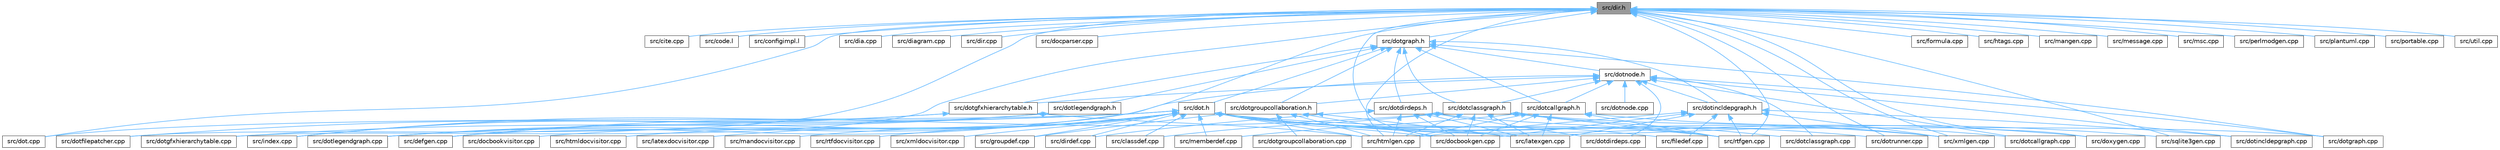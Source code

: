 digraph "src/dir.h"
{
 // INTERACTIVE_SVG=YES
 // LATEX_PDF_SIZE
  bgcolor="transparent";
  edge [fontname=Helvetica,fontsize=10,labelfontname=Helvetica,labelfontsize=10];
  node [fontname=Helvetica,fontsize=10,shape=box,height=0.2,width=0.4];
  Node1 [id="Node000001",label="src/dir.h",height=0.2,width=0.4,color="gray40", fillcolor="grey60", style="filled", fontcolor="black",tooltip=" "];
  Node1 -> Node2 [id="edge1_Node000001_Node000002",dir="back",color="steelblue1",style="solid",tooltip=" "];
  Node2 [id="Node000002",label="src/cite.cpp",height=0.2,width=0.4,color="grey40", fillcolor="white", style="filled",URL="$d5/d0b/cite_8cpp.html",tooltip=" "];
  Node1 -> Node3 [id="edge2_Node000001_Node000003",dir="back",color="steelblue1",style="solid",tooltip=" "];
  Node3 [id="Node000003",label="src/code.l",height=0.2,width=0.4,color="grey40", fillcolor="white", style="filled",URL="$da/d1f/code_8l.html",tooltip=" "];
  Node1 -> Node4 [id="edge3_Node000001_Node000004",dir="back",color="steelblue1",style="solid",tooltip=" "];
  Node4 [id="Node000004",label="src/configimpl.l",height=0.2,width=0.4,color="grey40", fillcolor="white", style="filled",URL="$d9/de3/configimpl_8l.html",tooltip=" "];
  Node1 -> Node5 [id="edge4_Node000001_Node000005",dir="back",color="steelblue1",style="solid",tooltip=" "];
  Node5 [id="Node000005",label="src/defgen.cpp",height=0.2,width=0.4,color="grey40", fillcolor="white", style="filled",URL="$d3/d17/defgen_8cpp.html",tooltip=" "];
  Node1 -> Node6 [id="edge5_Node000001_Node000006",dir="back",color="steelblue1",style="solid",tooltip=" "];
  Node6 [id="Node000006",label="src/dia.cpp",height=0.2,width=0.4,color="grey40", fillcolor="white", style="filled",URL="$d1/df5/dia_8cpp.html",tooltip=" "];
  Node1 -> Node7 [id="edge6_Node000001_Node000007",dir="back",color="steelblue1",style="solid",tooltip=" "];
  Node7 [id="Node000007",label="src/diagram.cpp",height=0.2,width=0.4,color="grey40", fillcolor="white", style="filled",URL="$da/d0d/diagram_8cpp.html",tooltip=" "];
  Node1 -> Node8 [id="edge7_Node000001_Node000008",dir="back",color="steelblue1",style="solid",tooltip=" "];
  Node8 [id="Node000008",label="src/dir.cpp",height=0.2,width=0.4,color="grey40", fillcolor="white", style="filled",URL="$d3/d48/dir_8cpp.html",tooltip=" "];
  Node1 -> Node9 [id="edge8_Node000001_Node000009",dir="back",color="steelblue1",style="solid",tooltip=" "];
  Node9 [id="Node000009",label="src/docbookgen.cpp",height=0.2,width=0.4,color="grey40", fillcolor="white", style="filled",URL="$d8/d29/docbookgen_8cpp.html",tooltip=" "];
  Node1 -> Node10 [id="edge9_Node000001_Node000010",dir="back",color="steelblue1",style="solid",tooltip=" "];
  Node10 [id="Node000010",label="src/docparser.cpp",height=0.2,width=0.4,color="grey40", fillcolor="white", style="filled",URL="$da/d17/docparser_8cpp.html",tooltip=" "];
  Node1 -> Node11 [id="edge10_Node000001_Node000011",dir="back",color="steelblue1",style="solid",tooltip=" "];
  Node11 [id="Node000011",label="src/dot.cpp",height=0.2,width=0.4,color="grey40", fillcolor="white", style="filled",URL="$de/daa/dot_8cpp.html",tooltip=" "];
  Node1 -> Node12 [id="edge11_Node000001_Node000012",dir="back",color="steelblue1",style="solid",tooltip=" "];
  Node12 [id="Node000012",label="src/dotfilepatcher.cpp",height=0.2,width=0.4,color="grey40", fillcolor="white", style="filled",URL="$d9/d92/dotfilepatcher_8cpp.html",tooltip=" "];
  Node1 -> Node13 [id="edge12_Node000001_Node000013",dir="back",color="steelblue1",style="solid",tooltip=" "];
  Node13 [id="Node000013",label="src/dotgfxhierarchytable.cpp",height=0.2,width=0.4,color="grey40", fillcolor="white", style="filled",URL="$d4/d09/dotgfxhierarchytable_8cpp.html",tooltip=" "];
  Node1 -> Node14 [id="edge13_Node000001_Node000014",dir="back",color="steelblue1",style="solid",tooltip=" "];
  Node14 [id="Node000014",label="src/dotgraph.h",height=0.2,width=0.4,color="grey40", fillcolor="white", style="filled",URL="$d0/daa/dotgraph_8h.html",tooltip=" "];
  Node14 -> Node15 [id="edge14_Node000014_Node000015",dir="back",color="steelblue1",style="solid",tooltip=" "];
  Node15 [id="Node000015",label="src/dot.h",height=0.2,width=0.4,color="grey40", fillcolor="white", style="filled",URL="$d6/d4a/dot_8h.html",tooltip=" "];
  Node15 -> Node16 [id="edge15_Node000015_Node000016",dir="back",color="steelblue1",style="solid",tooltip=" "];
  Node16 [id="Node000016",label="src/classdef.cpp",height=0.2,width=0.4,color="grey40", fillcolor="white", style="filled",URL="$de/d89/classdef_8cpp.html",tooltip=" "];
  Node15 -> Node5 [id="edge16_Node000015_Node000005",dir="back",color="steelblue1",style="solid",tooltip=" "];
  Node15 -> Node17 [id="edge17_Node000015_Node000017",dir="back",color="steelblue1",style="solid",tooltip=" "];
  Node17 [id="Node000017",label="src/dirdef.cpp",height=0.2,width=0.4,color="grey40", fillcolor="white", style="filled",URL="$d8/d52/dirdef_8cpp.html",tooltip=" "];
  Node15 -> Node9 [id="edge18_Node000015_Node000009",dir="back",color="steelblue1",style="solid",tooltip=" "];
  Node15 -> Node18 [id="edge19_Node000015_Node000018",dir="back",color="steelblue1",style="solid",tooltip=" "];
  Node18 [id="Node000018",label="src/docbookvisitor.cpp",height=0.2,width=0.4,color="grey40", fillcolor="white", style="filled",URL="$dc/d05/docbookvisitor_8cpp.html",tooltip=" "];
  Node15 -> Node11 [id="edge20_Node000015_Node000011",dir="back",color="steelblue1",style="solid",tooltip=" "];
  Node15 -> Node12 [id="edge21_Node000015_Node000012",dir="back",color="steelblue1",style="solid",tooltip=" "];
  Node15 -> Node19 [id="edge22_Node000015_Node000019",dir="back",color="steelblue1",style="solid",tooltip=" "];
  Node19 [id="Node000019",label="src/dotgraph.cpp",height=0.2,width=0.4,color="grey40", fillcolor="white", style="filled",URL="$de/d45/dotgraph_8cpp.html",tooltip=" "];
  Node15 -> Node20 [id="edge23_Node000015_Node000020",dir="back",color="steelblue1",style="solid",tooltip=" "];
  Node20 [id="Node000020",label="src/dotlegendgraph.cpp",height=0.2,width=0.4,color="grey40", fillcolor="white", style="filled",URL="$d4/d33/dotlegendgraph_8cpp.html",tooltip=" "];
  Node15 -> Node21 [id="edge24_Node000015_Node000021",dir="back",color="steelblue1",style="solid",tooltip=" "];
  Node21 [id="Node000021",label="src/dotrunner.cpp",height=0.2,width=0.4,color="grey40", fillcolor="white", style="filled",URL="$d1/dfe/dotrunner_8cpp.html",tooltip=" "];
  Node15 -> Node22 [id="edge25_Node000015_Node000022",dir="back",color="steelblue1",style="solid",tooltip=" "];
  Node22 [id="Node000022",label="src/doxygen.cpp",height=0.2,width=0.4,color="grey40", fillcolor="white", style="filled",URL="$dc/d98/doxygen_8cpp.html",tooltip=" "];
  Node15 -> Node23 [id="edge26_Node000015_Node000023",dir="back",color="steelblue1",style="solid",tooltip=" "];
  Node23 [id="Node000023",label="src/filedef.cpp",height=0.2,width=0.4,color="grey40", fillcolor="white", style="filled",URL="$d6/ddc/filedef_8cpp.html",tooltip=" "];
  Node15 -> Node24 [id="edge27_Node000015_Node000024",dir="back",color="steelblue1",style="solid",tooltip=" "];
  Node24 [id="Node000024",label="src/groupdef.cpp",height=0.2,width=0.4,color="grey40", fillcolor="white", style="filled",URL="$d6/d42/groupdef_8cpp.html",tooltip=" "];
  Node15 -> Node25 [id="edge28_Node000015_Node000025",dir="back",color="steelblue1",style="solid",tooltip=" "];
  Node25 [id="Node000025",label="src/htmldocvisitor.cpp",height=0.2,width=0.4,color="grey40", fillcolor="white", style="filled",URL="$da/db0/htmldocvisitor_8cpp.html",tooltip=" "];
  Node15 -> Node26 [id="edge29_Node000015_Node000026",dir="back",color="steelblue1",style="solid",tooltip=" "];
  Node26 [id="Node000026",label="src/htmlgen.cpp",height=0.2,width=0.4,color="grey40", fillcolor="white", style="filled",URL="$d8/d6e/htmlgen_8cpp.html",tooltip=" "];
  Node15 -> Node27 [id="edge30_Node000015_Node000027",dir="back",color="steelblue1",style="solid",tooltip=" "];
  Node27 [id="Node000027",label="src/index.cpp",height=0.2,width=0.4,color="grey40", fillcolor="white", style="filled",URL="$db/d14/index_8cpp.html",tooltip="This file contains functions for the various index pages."];
  Node15 -> Node28 [id="edge31_Node000015_Node000028",dir="back",color="steelblue1",style="solid",tooltip=" "];
  Node28 [id="Node000028",label="src/latexdocvisitor.cpp",height=0.2,width=0.4,color="grey40", fillcolor="white", style="filled",URL="$d1/d4e/latexdocvisitor_8cpp.html",tooltip=" "];
  Node15 -> Node29 [id="edge32_Node000015_Node000029",dir="back",color="steelblue1",style="solid",tooltip=" "];
  Node29 [id="Node000029",label="src/latexgen.cpp",height=0.2,width=0.4,color="grey40", fillcolor="white", style="filled",URL="$d4/d42/latexgen_8cpp.html",tooltip=" "];
  Node15 -> Node30 [id="edge33_Node000015_Node000030",dir="back",color="steelblue1",style="solid",tooltip=" "];
  Node30 [id="Node000030",label="src/mandocvisitor.cpp",height=0.2,width=0.4,color="grey40", fillcolor="white", style="filled",URL="$d8/dde/mandocvisitor_8cpp.html",tooltip=" "];
  Node15 -> Node31 [id="edge34_Node000015_Node000031",dir="back",color="steelblue1",style="solid",tooltip=" "];
  Node31 [id="Node000031",label="src/memberdef.cpp",height=0.2,width=0.4,color="grey40", fillcolor="white", style="filled",URL="$d0/d72/memberdef_8cpp.html",tooltip=" "];
  Node15 -> Node32 [id="edge35_Node000015_Node000032",dir="back",color="steelblue1",style="solid",tooltip=" "];
  Node32 [id="Node000032",label="src/rtfdocvisitor.cpp",height=0.2,width=0.4,color="grey40", fillcolor="white", style="filled",URL="$de/d9a/rtfdocvisitor_8cpp.html",tooltip=" "];
  Node15 -> Node33 [id="edge36_Node000015_Node000033",dir="back",color="steelblue1",style="solid",tooltip=" "];
  Node33 [id="Node000033",label="src/rtfgen.cpp",height=0.2,width=0.4,color="grey40", fillcolor="white", style="filled",URL="$d0/d9c/rtfgen_8cpp.html",tooltip=" "];
  Node15 -> Node34 [id="edge37_Node000015_Node000034",dir="back",color="steelblue1",style="solid",tooltip=" "];
  Node34 [id="Node000034",label="src/sqlite3gen.cpp",height=0.2,width=0.4,color="grey40", fillcolor="white", style="filled",URL="$d8/df8/sqlite3gen_8cpp.html",tooltip=" "];
  Node15 -> Node35 [id="edge38_Node000015_Node000035",dir="back",color="steelblue1",style="solid",tooltip=" "];
  Node35 [id="Node000035",label="src/xmldocvisitor.cpp",height=0.2,width=0.4,color="grey40", fillcolor="white", style="filled",URL="$dd/db6/xmldocvisitor_8cpp.html",tooltip=" "];
  Node15 -> Node36 [id="edge39_Node000015_Node000036",dir="back",color="steelblue1",style="solid",tooltip=" "];
  Node36 [id="Node000036",label="src/xmlgen.cpp",height=0.2,width=0.4,color="grey40", fillcolor="white", style="filled",URL="$d0/dc3/xmlgen_8cpp.html",tooltip=" "];
  Node14 -> Node37 [id="edge40_Node000014_Node000037",dir="back",color="steelblue1",style="solid",tooltip=" "];
  Node37 [id="Node000037",label="src/dotcallgraph.h",height=0.2,width=0.4,color="grey40", fillcolor="white", style="filled",URL="$dc/dcf/dotcallgraph_8h.html",tooltip=" "];
  Node37 -> Node9 [id="edge41_Node000037_Node000009",dir="back",color="steelblue1",style="solid",tooltip=" "];
  Node37 -> Node38 [id="edge42_Node000037_Node000038",dir="back",color="steelblue1",style="solid",tooltip=" "];
  Node38 [id="Node000038",label="src/dotcallgraph.cpp",height=0.2,width=0.4,color="grey40", fillcolor="white", style="filled",URL="$d4/dd5/dotcallgraph_8cpp.html",tooltip=" "];
  Node37 -> Node26 [id="edge43_Node000037_Node000026",dir="back",color="steelblue1",style="solid",tooltip=" "];
  Node37 -> Node29 [id="edge44_Node000037_Node000029",dir="back",color="steelblue1",style="solid",tooltip=" "];
  Node37 -> Node31 [id="edge45_Node000037_Node000031",dir="back",color="steelblue1",style="solid",tooltip=" "];
  Node37 -> Node33 [id="edge46_Node000037_Node000033",dir="back",color="steelblue1",style="solid",tooltip=" "];
  Node14 -> Node39 [id="edge47_Node000014_Node000039",dir="back",color="steelblue1",style="solid",tooltip=" "];
  Node39 [id="Node000039",label="src/dotclassgraph.h",height=0.2,width=0.4,color="grey40", fillcolor="white", style="filled",URL="$d5/d04/dotclassgraph_8h.html",tooltip=" "];
  Node39 -> Node16 [id="edge48_Node000039_Node000016",dir="back",color="steelblue1",style="solid",tooltip=" "];
  Node39 -> Node5 [id="edge49_Node000039_Node000005",dir="back",color="steelblue1",style="solid",tooltip=" "];
  Node39 -> Node9 [id="edge50_Node000039_Node000009",dir="back",color="steelblue1",style="solid",tooltip=" "];
  Node39 -> Node40 [id="edge51_Node000039_Node000040",dir="back",color="steelblue1",style="solid",tooltip=" "];
  Node40 [id="Node000040",label="src/dotclassgraph.cpp",height=0.2,width=0.4,color="grey40", fillcolor="white", style="filled",URL="$d4/dcd/dotclassgraph_8cpp.html",tooltip=" "];
  Node39 -> Node26 [id="edge52_Node000039_Node000026",dir="back",color="steelblue1",style="solid",tooltip=" "];
  Node39 -> Node29 [id="edge53_Node000039_Node000029",dir="back",color="steelblue1",style="solid",tooltip=" "];
  Node39 -> Node33 [id="edge54_Node000039_Node000033",dir="back",color="steelblue1",style="solid",tooltip=" "];
  Node39 -> Node36 [id="edge55_Node000039_Node000036",dir="back",color="steelblue1",style="solid",tooltip=" "];
  Node14 -> Node41 [id="edge56_Node000014_Node000041",dir="back",color="steelblue1",style="solid",tooltip=" "];
  Node41 [id="Node000041",label="src/dotdirdeps.h",height=0.2,width=0.4,color="grey40", fillcolor="white", style="filled",URL="$d3/dcf/dotdirdeps_8h.html",tooltip=" "];
  Node41 -> Node17 [id="edge57_Node000041_Node000017",dir="back",color="steelblue1",style="solid",tooltip=" "];
  Node41 -> Node9 [id="edge58_Node000041_Node000009",dir="back",color="steelblue1",style="solid",tooltip=" "];
  Node41 -> Node42 [id="edge59_Node000041_Node000042",dir="back",color="steelblue1",style="solid",tooltip=" "];
  Node42 [id="Node000042",label="src/dotdirdeps.cpp",height=0.2,width=0.4,color="grey40", fillcolor="white", style="filled",URL="$da/d45/dotdirdeps_8cpp.html",tooltip=" "];
  Node41 -> Node26 [id="edge60_Node000041_Node000026",dir="back",color="steelblue1",style="solid",tooltip=" "];
  Node41 -> Node29 [id="edge61_Node000041_Node000029",dir="back",color="steelblue1",style="solid",tooltip=" "];
  Node41 -> Node33 [id="edge62_Node000041_Node000033",dir="back",color="steelblue1",style="solid",tooltip=" "];
  Node14 -> Node43 [id="edge63_Node000014_Node000043",dir="back",color="steelblue1",style="solid",tooltip=" "];
  Node43 [id="Node000043",label="src/dotgfxhierarchytable.h",height=0.2,width=0.4,color="grey40", fillcolor="white", style="filled",URL="$d2/de7/dotgfxhierarchytable_8h.html",tooltip=" "];
  Node43 -> Node13 [id="edge64_Node000043_Node000013",dir="back",color="steelblue1",style="solid",tooltip=" "];
  Node43 -> Node26 [id="edge65_Node000043_Node000026",dir="back",color="steelblue1",style="solid",tooltip=" "];
  Node43 -> Node27 [id="edge66_Node000043_Node000027",dir="back",color="steelblue1",style="solid",tooltip=" "];
  Node14 -> Node19 [id="edge67_Node000014_Node000019",dir="back",color="steelblue1",style="solid",tooltip=" "];
  Node14 -> Node44 [id="edge68_Node000014_Node000044",dir="back",color="steelblue1",style="solid",tooltip=" "];
  Node44 [id="Node000044",label="src/dotgroupcollaboration.h",height=0.2,width=0.4,color="grey40", fillcolor="white", style="filled",URL="$d7/d99/dotgroupcollaboration_8h.html",tooltip=" "];
  Node44 -> Node9 [id="edge69_Node000044_Node000009",dir="back",color="steelblue1",style="solid",tooltip=" "];
  Node44 -> Node45 [id="edge70_Node000044_Node000045",dir="back",color="steelblue1",style="solid",tooltip=" "];
  Node45 [id="Node000045",label="src/dotgroupcollaboration.cpp",height=0.2,width=0.4,color="grey40", fillcolor="white", style="filled",URL="$d1/d86/dotgroupcollaboration_8cpp.html",tooltip=" "];
  Node44 -> Node24 [id="edge71_Node000044_Node000024",dir="back",color="steelblue1",style="solid",tooltip=" "];
  Node44 -> Node26 [id="edge72_Node000044_Node000026",dir="back",color="steelblue1",style="solid",tooltip=" "];
  Node44 -> Node29 [id="edge73_Node000044_Node000029",dir="back",color="steelblue1",style="solid",tooltip=" "];
  Node14 -> Node46 [id="edge74_Node000014_Node000046",dir="back",color="steelblue1",style="solid",tooltip=" "];
  Node46 [id="Node000046",label="src/dotincldepgraph.h",height=0.2,width=0.4,color="grey40", fillcolor="white", style="filled",URL="$dd/d8c/dotincldepgraph_8h.html",tooltip=" "];
  Node46 -> Node9 [id="edge75_Node000046_Node000009",dir="back",color="steelblue1",style="solid",tooltip=" "];
  Node46 -> Node47 [id="edge76_Node000046_Node000047",dir="back",color="steelblue1",style="solid",tooltip=" "];
  Node47 [id="Node000047",label="src/dotincldepgraph.cpp",height=0.2,width=0.4,color="grey40", fillcolor="white", style="filled",URL="$da/d57/dotincldepgraph_8cpp.html",tooltip=" "];
  Node46 -> Node23 [id="edge77_Node000046_Node000023",dir="back",color="steelblue1",style="solid",tooltip=" "];
  Node46 -> Node26 [id="edge78_Node000046_Node000026",dir="back",color="steelblue1",style="solid",tooltip=" "];
  Node46 -> Node29 [id="edge79_Node000046_Node000029",dir="back",color="steelblue1",style="solid",tooltip=" "];
  Node46 -> Node33 [id="edge80_Node000046_Node000033",dir="back",color="steelblue1",style="solid",tooltip=" "];
  Node46 -> Node36 [id="edge81_Node000046_Node000036",dir="back",color="steelblue1",style="solid",tooltip=" "];
  Node14 -> Node48 [id="edge82_Node000014_Node000048",dir="back",color="steelblue1",style="solid",tooltip=" "];
  Node48 [id="Node000048",label="src/dotlegendgraph.h",height=0.2,width=0.4,color="grey40", fillcolor="white", style="filled",URL="$d5/d76/dotlegendgraph_8h.html",tooltip=" "];
  Node48 -> Node20 [id="edge83_Node000048_Node000020",dir="back",color="steelblue1",style="solid",tooltip=" "];
  Node48 -> Node27 [id="edge84_Node000048_Node000027",dir="back",color="steelblue1",style="solid",tooltip=" "];
  Node14 -> Node49 [id="edge85_Node000014_Node000049",dir="back",color="steelblue1",style="solid",tooltip=" "];
  Node49 [id="Node000049",label="src/dotnode.h",height=0.2,width=0.4,color="grey40", fillcolor="white", style="filled",URL="$d8/d3b/dotnode_8h.html",tooltip=" "];
  Node49 -> Node38 [id="edge86_Node000049_Node000038",dir="back",color="steelblue1",style="solid",tooltip=" "];
  Node49 -> Node37 [id="edge87_Node000049_Node000037",dir="back",color="steelblue1",style="solid",tooltip=" "];
  Node49 -> Node40 [id="edge88_Node000049_Node000040",dir="back",color="steelblue1",style="solid",tooltip=" "];
  Node49 -> Node39 [id="edge89_Node000049_Node000039",dir="back",color="steelblue1",style="solid",tooltip=" "];
  Node49 -> Node42 [id="edge90_Node000049_Node000042",dir="back",color="steelblue1",style="solid",tooltip=" "];
  Node49 -> Node43 [id="edge91_Node000049_Node000043",dir="back",color="steelblue1",style="solid",tooltip=" "];
  Node49 -> Node19 [id="edge92_Node000049_Node000019",dir="back",color="steelblue1",style="solid",tooltip=" "];
  Node49 -> Node44 [id="edge93_Node000049_Node000044",dir="back",color="steelblue1",style="solid",tooltip=" "];
  Node49 -> Node47 [id="edge94_Node000049_Node000047",dir="back",color="steelblue1",style="solid",tooltip=" "];
  Node49 -> Node46 [id="edge95_Node000049_Node000046",dir="back",color="steelblue1",style="solid",tooltip=" "];
  Node49 -> Node20 [id="edge96_Node000049_Node000020",dir="back",color="steelblue1",style="solid",tooltip=" "];
  Node49 -> Node50 [id="edge97_Node000049_Node000050",dir="back",color="steelblue1",style="solid",tooltip=" "];
  Node50 [id="Node000050",label="src/dotnode.cpp",height=0.2,width=0.4,color="grey40", fillcolor="white", style="filled",URL="$df/d58/dotnode_8cpp.html",tooltip=" "];
  Node1 -> Node21 [id="edge98_Node000001_Node000021",dir="back",color="steelblue1",style="solid",tooltip=" "];
  Node1 -> Node22 [id="edge99_Node000001_Node000022",dir="back",color="steelblue1",style="solid",tooltip=" "];
  Node1 -> Node51 [id="edge100_Node000001_Node000051",dir="back",color="steelblue1",style="solid",tooltip=" "];
  Node51 [id="Node000051",label="src/formula.cpp",height=0.2,width=0.4,color="grey40", fillcolor="white", style="filled",URL="$d7/d5b/formula_8cpp.html",tooltip=" "];
  Node1 -> Node52 [id="edge101_Node000001_Node000052",dir="back",color="steelblue1",style="solid",tooltip=" "];
  Node52 [id="Node000052",label="src/htags.cpp",height=0.2,width=0.4,color="grey40", fillcolor="white", style="filled",URL="$d9/db7/htags_8cpp.html",tooltip=" "];
  Node1 -> Node26 [id="edge102_Node000001_Node000026",dir="back",color="steelblue1",style="solid",tooltip=" "];
  Node1 -> Node53 [id="edge103_Node000001_Node000053",dir="back",color="steelblue1",style="solid",tooltip=" "];
  Node53 [id="Node000053",label="src/mangen.cpp",height=0.2,width=0.4,color="grey40", fillcolor="white", style="filled",URL="$d7/de7/mangen_8cpp.html",tooltip=" "];
  Node1 -> Node54 [id="edge104_Node000001_Node000054",dir="back",color="steelblue1",style="solid",tooltip=" "];
  Node54 [id="Node000054",label="src/message.cpp",height=0.2,width=0.4,color="grey40", fillcolor="white", style="filled",URL="$d8/d6a/message_8cpp.html",tooltip=" "];
  Node1 -> Node55 [id="edge105_Node000001_Node000055",dir="back",color="steelblue1",style="solid",tooltip=" "];
  Node55 [id="Node000055",label="src/msc.cpp",height=0.2,width=0.4,color="grey40", fillcolor="white", style="filled",URL="$db/d33/msc_8cpp.html",tooltip=" "];
  Node1 -> Node56 [id="edge106_Node000001_Node000056",dir="back",color="steelblue1",style="solid",tooltip=" "];
  Node56 [id="Node000056",label="src/perlmodgen.cpp",height=0.2,width=0.4,color="grey40", fillcolor="white", style="filled",URL="$de/dd0/perlmodgen_8cpp.html",tooltip=" "];
  Node1 -> Node57 [id="edge107_Node000001_Node000057",dir="back",color="steelblue1",style="solid",tooltip=" "];
  Node57 [id="Node000057",label="src/plantuml.cpp",height=0.2,width=0.4,color="grey40", fillcolor="white", style="filled",URL="$d7/d5b/plantuml_8cpp.html",tooltip=" "];
  Node1 -> Node58 [id="edge108_Node000001_Node000058",dir="back",color="steelblue1",style="solid",tooltip=" "];
  Node58 [id="Node000058",label="src/portable.cpp",height=0.2,width=0.4,color="grey40", fillcolor="white", style="filled",URL="$d0/d1c/portable_8cpp.html",tooltip=" "];
  Node1 -> Node33 [id="edge109_Node000001_Node000033",dir="back",color="steelblue1",style="solid",tooltip=" "];
  Node1 -> Node34 [id="edge110_Node000001_Node000034",dir="back",color="steelblue1",style="solid",tooltip=" "];
  Node1 -> Node59 [id="edge111_Node000001_Node000059",dir="back",color="steelblue1",style="solid",tooltip=" "];
  Node59 [id="Node000059",label="src/util.cpp",height=0.2,width=0.4,color="grey40", fillcolor="white", style="filled",URL="$df/d2d/util_8cpp.html",tooltip=" "];
  Node1 -> Node36 [id="edge112_Node000001_Node000036",dir="back",color="steelblue1",style="solid",tooltip=" "];
}
